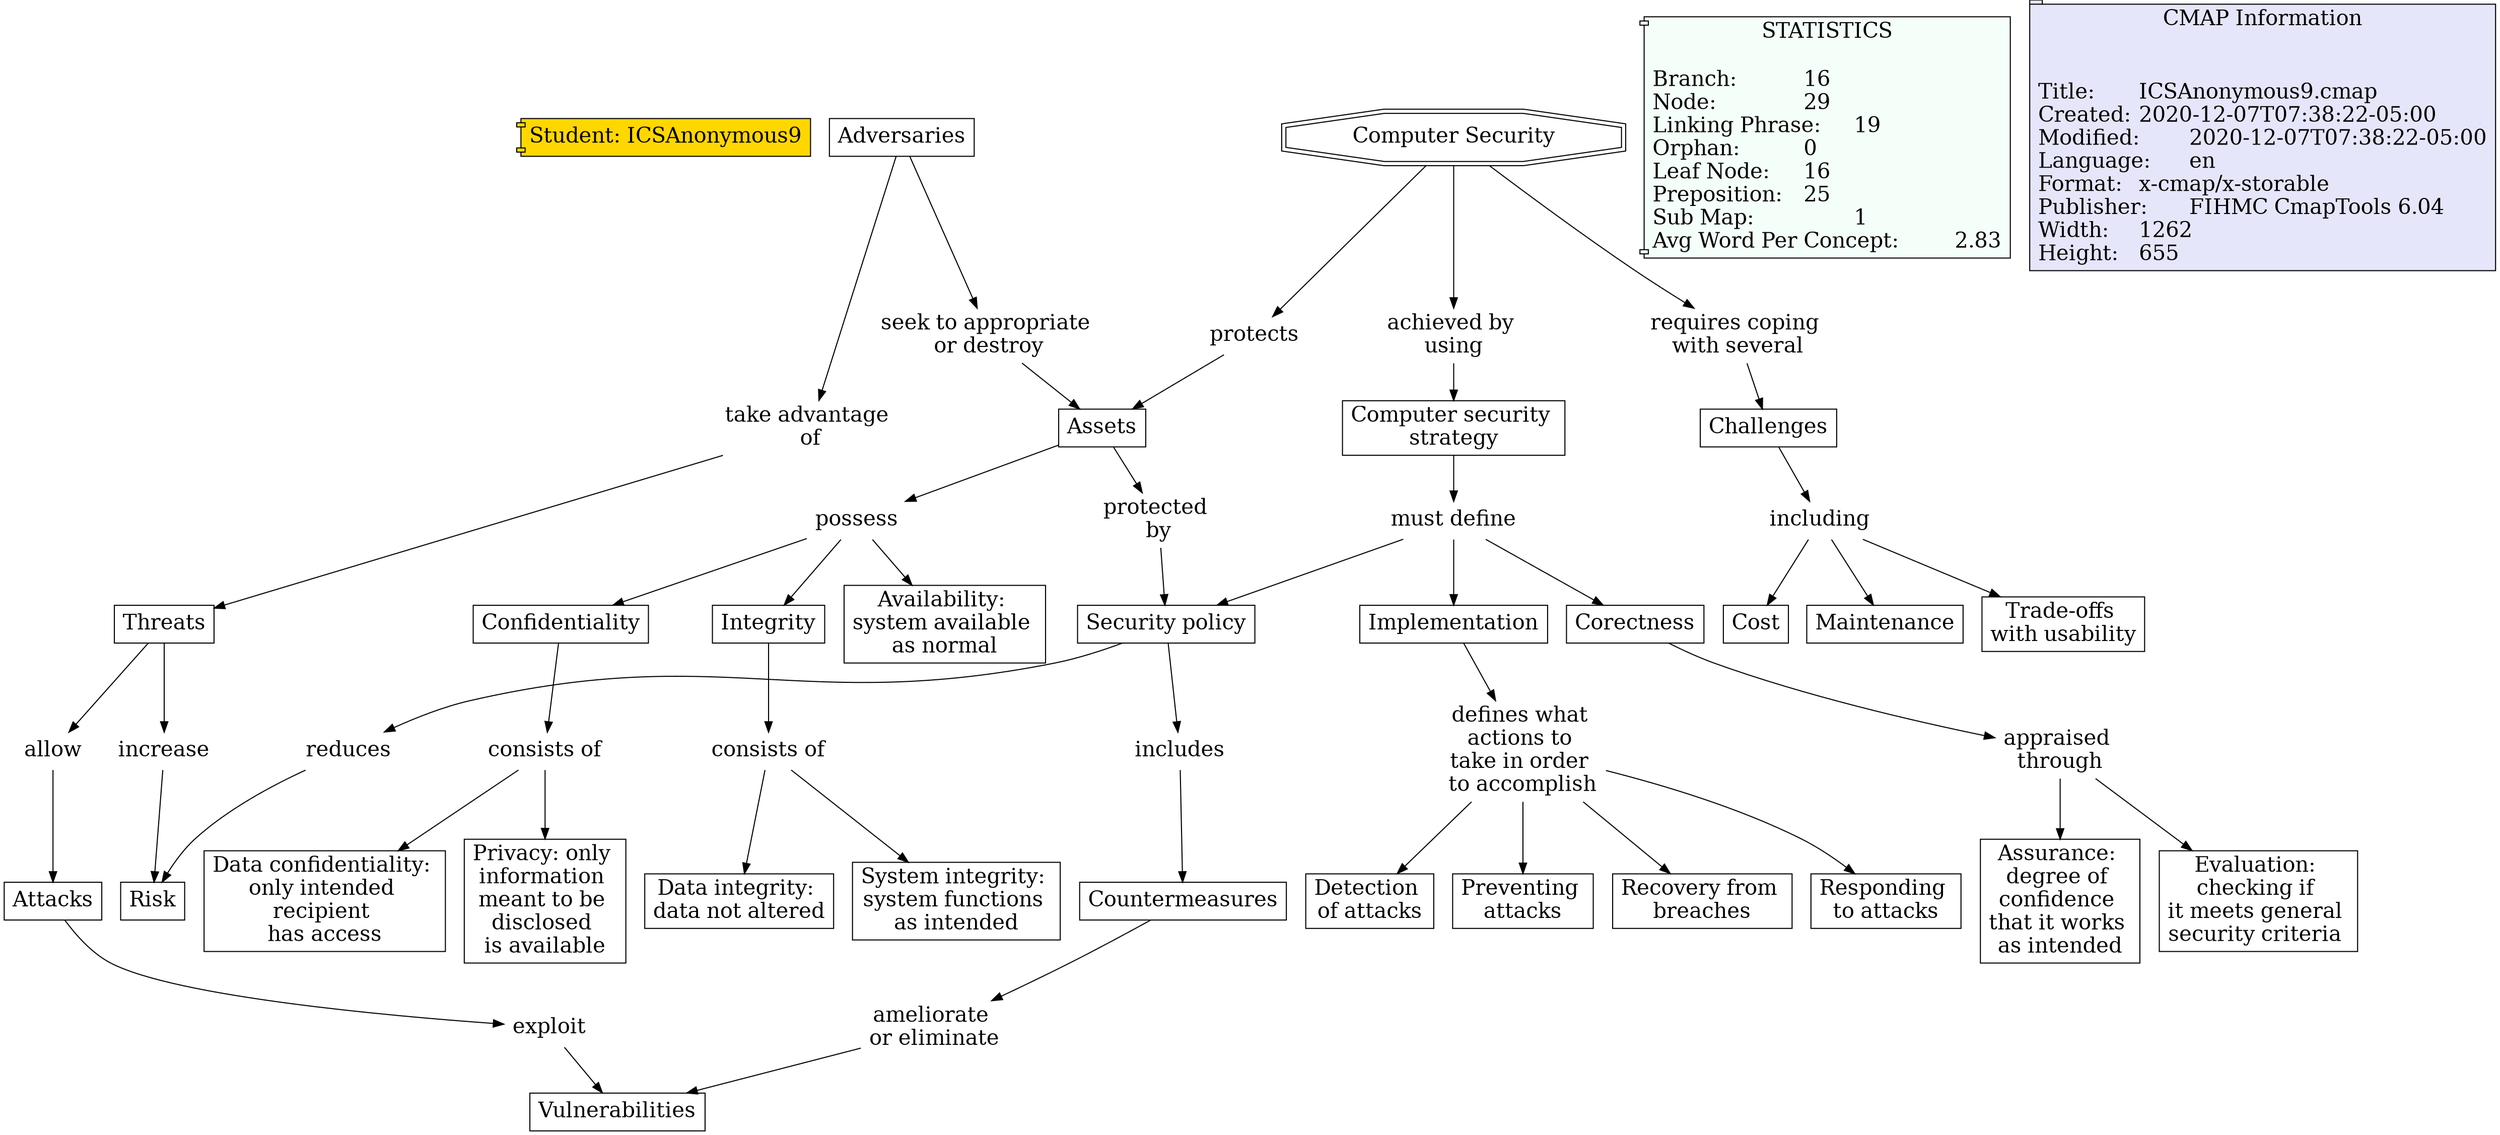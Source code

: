 // The Round Table
digraph {
	Student [label="Student: ICSAnonymous9" fillcolor=gold fontsize=20 shape=component style=filled]
	"1RPZ65SFH-2CZKZGK-2L9" [label="consists of
" fontsize=20 shape=none]
	"1RPZ5RD69-1B8282J-17D" [label="Data confidentiality: 
only intended 
recipient 
has access
" fillcolor=white fontsize=20 shape=rect style=filled]
	"1RPZ65SFH-2CZKZGK-2L9" -> "1RPZ5RD69-1B8282J-17D" [constraint=true]
	"1RPZ65SFH-2CZKZGK-2L9" [label="consists of
" fontsize=20 shape=none]
	"1RPZ5SFK7-1XV0HF2-1DS" [label="Privacy: only 
information 
meant to be 
disclosed 
is available
" fillcolor=white fontsize=20 shape=rect style=filled]
	"1RPZ65SFH-2CZKZGK-2L9" -> "1RPZ5SFK7-1XV0HF2-1DS" [constraint=true]
	"1RPZ5HR3B-1JXP5R9-PJ" [label="Computer Security
" fillcolor=white fontsize=20 shape=doubleoctagon style=filled]
	"1RPZ7VN6P-8RGBDK-575" [label="achieved by 
using" fontsize=20 shape=none]
	"1RPZ5HR3B-1JXP5R9-PJ" -> "1RPZ7VN6P-8RGBDK-575" [constraint=true]
	"1RPZ5HR3B-1JXP5R9-PJ" [label="Computer Security
" fillcolor=white fontsize=20 shape=doubleoctagon style=filled]
	"1RPZ6DG1N-J8V6B4-2Y9" [label="requires coping 
with several
" fontsize=20 shape=none]
	"1RPZ5HR3B-1JXP5R9-PJ" -> "1RPZ6DG1N-J8V6B4-2Y9" [constraint=true]
	"1RPZ67RBC-V1YJ4X-2PS" [label="consists of
" fontsize=20 shape=none]
	"1RPZ5RQ48-28Q0ZLF-18G" [label="Data integrity: 
data not altered
" fillcolor=white fontsize=20 shape=rect style=filled]
	"1RPZ67RBC-V1YJ4X-2PS" -> "1RPZ5RQ48-28Q0ZLF-18G" [constraint=true]
	"1RPZ5HR3B-1JXP5R9-PJ" [label="Computer Security
" fillcolor=white fontsize=20 shape=doubleoctagon style=filled]
	"1RPZ6QPN5-1149NQY-3J9" [label=protects fontsize=20 shape=none]
	"1RPZ5HR3B-1JXP5R9-PJ" -> "1RPZ6QPN5-1149NQY-3J9" [constraint=true]
	"1RPZ8FHSB-1M2YGQR-5PY" [label=Implementation fillcolor=white fontsize=20 shape=rect style=filled]
	"1RPZ949B5-ZYVRYZ-6T6" [label="defines what 
actions to 
take in order 
to accomplish
" fontsize=20 shape=none]
	"1RPZ8FHSB-1M2YGQR-5PY" -> "1RPZ949B5-ZYVRYZ-6T6" [constraint=true]
	"1RPZ6NBG5-N8MP85-3GK" [label=Threats fillcolor=white fontsize=20 shape=rect style=filled]
	"1RPZ7JT8W-1YD3JK0-4T1" [label=allow fontsize=20 shape=none]
	"1RPZ6NBG5-N8MP85-3GK" -> "1RPZ7JT8W-1YD3JK0-4T1" [constraint=true]
	"1RPZ73Q63-PF8G96-45M" [label="take advantage 
of" fontsize=20 shape=none]
	"1RPZ6NBG5-N8MP85-3GK" [label=Threats fillcolor=white fontsize=20 shape=rect style=filled]
	"1RPZ73Q63-PF8G96-45M" -> "1RPZ6NBG5-N8MP85-3GK" [constraint=true]
	"1RPZ7T4GT-13KJY3H-55V" [label="must define
" fontsize=20 shape=none]
	"1RPZ8LBB8-LVW5P5-60R" [label=Corectness fillcolor=white fontsize=20 shape=rect style=filled]
	"1RPZ7T4GT-13KJY3H-55V" -> "1RPZ8LBB8-LVW5P5-60R" [constraint=true]
	"1RPZ6KK0W-1HCZ94X-35L" [label=Countermeasures fillcolor=white fontsize=20 shape=rect style=filled]
	"1RPZ70ZP0-PJY9CD-42R" [label="ameliorate 
or eliminate
" fontsize=20 shape=none]
	"1RPZ6KK0W-1HCZ94X-35L" -> "1RPZ70ZP0-PJY9CD-42R" [constraint=true]
	"1RPZ99QN4-15CC81J-74F" [label="appraised 
through" fontsize=20 shape=none]
	"1RPZ98FF8-1T4YXN7-720" [label="Assurance: 
degree of 
confidence 
that it works 
as intended
" fillcolor=white fontsize=20 shape=rect style=filled]
	"1RPZ99QN4-15CC81J-74F" -> "1RPZ98FF8-1T4YXN7-720" [constraint=true]
	"1RPZ75MCL-25VCQ89-4D1" [label="seek to appropriate 
or destroy
" fontsize=20 shape=none]
	"1RPZ6N6RV-R9LLRJ-3G7" [label=Assets fillcolor=white fontsize=20 shape=rect style=filled]
	"1RPZ75MCL-25VCQ89-4D1" -> "1RPZ6N6RV-R9LLRJ-3G7" [constraint=true]
	"1RPZ6K6XK-271VVZB-34J" [label=Adversaries fillcolor=white fontsize=20 shape=rect style=filled]
	"1RPZ73Q63-PF8G96-45M" [label="take advantage 
of" fontsize=20 shape=none]
	"1RPZ6K6XK-271VVZB-34J" -> "1RPZ73Q63-PF8G96-45M" [constraint=true]
	"1RPZ67RBC-V1YJ4X-2PS" [label="consists of
" fontsize=20 shape=none]
	"1RPZ5RXBC-8NRHGG-198" [label="System integrity: 
system functions 
as intended
" fillcolor=white fontsize=20 shape=rect style=filled]
	"1RPZ67RBC-V1YJ4X-2PS" -> "1RPZ5RXBC-8NRHGG-198" [constraint=true]
	"1RPZ8YDMY-1ZL0BY1-6DR" [label=including fontsize=20 shape=none]
	"1RPZ8XT0W-23XTVR1-6DH" [label=Cost fillcolor=white fontsize=20 shape=rect style=filled]
	"1RPZ8YDMY-1ZL0BY1-6DR" -> "1RPZ8XT0W-23XTVR1-6DH" [constraint=true]
	"1RPZ5JXKG-VXKGXN-X5" [label=Confidentiality fillcolor=white fontsize=20 shape=rect style=filled]
	"1RPZ65SFH-2CZKZGK-2L9" [label="consists of
" fontsize=20 shape=none]
	"1RPZ5JXKG-VXKGXN-X5" -> "1RPZ65SFH-2CZKZGK-2L9" [constraint=true]
	"1RPZ6RJML-759P9J-3KK" [label=possess fontsize=20 shape=none]
	"1RPZ5JXKG-VXKGXN-X5" [label=Confidentiality fillcolor=white fontsize=20 shape=rect style=filled]
	"1RPZ6RJML-759P9J-3KK" -> "1RPZ5JXKG-VXKGXN-X5" [constraint=true]
	"1RPZ7T4GT-13KJY3H-55V" [label="must define
" fontsize=20 shape=none]
	"1RPZ6L53N-1BDP529-39B" [label="Security policy
" fillcolor=white fontsize=20 shape=rect style=filled]
	"1RPZ7T4GT-13KJY3H-55V" -> "1RPZ6L53N-1BDP529-39B" [constraint=true]
	"1RPZ7VN6P-8RGBDK-575" [label="achieved by 
using" fontsize=20 shape=none]
	"1RPZ7VN6K-25BK9GY-572" [label="Computer security 
strategy" fillcolor=white fontsize=20 shape=rect style=filled]
	"1RPZ7VN6P-8RGBDK-575" -> "1RPZ7VN6K-25BK9GY-572" [constraint=true]
	"1RPZ6RJML-759P9J-3KK" [label=possess fontsize=20 shape=none]
	"1RPZ5KYLV-2B2WSWB-10N" [label=Integrity fillcolor=white fontsize=20 shape=rect style=filled]
	"1RPZ6RJML-759P9J-3KK" -> "1RPZ5KYLV-2B2WSWB-10N" [constraint=true]
	"1RPZ6L53N-1BDP529-39B" [label="Security policy
" fillcolor=white fontsize=20 shape=rect style=filled]
	"1RPZ703JY-237463H-41K" [label=includes fontsize=20 shape=none]
	"1RPZ6L53N-1BDP529-39B" -> "1RPZ703JY-237463H-41K" [constraint=true]
	"1RPZ949B5-ZYVRYZ-6T6" [label="defines what 
actions to 
take in order 
to accomplish
" fontsize=20 shape=none]
	"1RPZ91ZFN-ZSLTWR-6MZ" [label="Detection 
of attacks
" fillcolor=white fontsize=20 shape=rect style=filled]
	"1RPZ949B5-ZYVRYZ-6T6" -> "1RPZ91ZFN-ZSLTWR-6MZ" [constraint=true]
	"1RPZ8YDMY-1ZL0BY1-6DR" [label=including fontsize=20 shape=none]
	"1RPZ8QXH4-YR6XVF-6CG" [label=Maintenance fillcolor=white fontsize=20 shape=rect style=filled]
	"1RPZ8YDMY-1ZL0BY1-6DR" -> "1RPZ8QXH4-YR6XVF-6CG" [constraint=true]
	"1RPZ8YDMY-1ZL0BY1-6DR" [label=including fontsize=20 shape=none]
	"1RPZ8Z7LC-98C3GL-6G8" [label="Trade-offs 
with usability
" fillcolor=white fontsize=20 shape=rect style=filled]
	"1RPZ8YDMY-1ZL0BY1-6DR" -> "1RPZ8Z7LC-98C3GL-6G8" [constraint=true]
	"1RPZ7VN6K-25BK9GY-572" [label="Computer security 
strategy" fillcolor=white fontsize=20 shape=rect style=filled]
	"1RPZ7T4GT-13KJY3H-55V" [label="must define
" fontsize=20 shape=none]
	"1RPZ7VN6K-25BK9GY-572" -> "1RPZ7T4GT-13KJY3H-55V" [constraint=true]
	"1RPZ7NZ1P-1HB3VDB-51B" [label=increase fontsize=20 shape=none]
	"1RPZ6KQFR-1L9CP1M-366" [label=Risk fillcolor=white fontsize=20 shape=rect style=filled]
	"1RPZ7NZ1P-1HB3VDB-51B" -> "1RPZ6KQFR-1L9CP1M-366" [constraint=true]
	"1RPZ78KPB-1KDG21B-4KZ" [label=reduces fontsize=20 shape=none]
	"1RPZ6KQFR-1L9CP1M-366" [label=Risk fillcolor=white fontsize=20 shape=rect style=filled]
	"1RPZ78KPB-1KDG21B-4KZ" -> "1RPZ6KQFR-1L9CP1M-366" [constraint=true]
	"1RPZ99QN4-15CC81J-74F" [label="appraised 
through" fontsize=20 shape=none]
	"1RPZ98QWC-16QHWYY-72K" [label="Evaluation: 
checking if 
it meets general 
security criteria 
" fillcolor=white fontsize=20 shape=rect style=filled]
	"1RPZ99QN4-15CC81J-74F" -> "1RPZ98QWC-16QHWYY-72K" [constraint=true]
	"1RPZ6QPN5-1149NQY-3J9" [label=protects fontsize=20 shape=none]
	"1RPZ6N6RV-R9LLRJ-3G7" [label=Assets fillcolor=white fontsize=20 shape=rect style=filled]
	"1RPZ6QPN5-1149NQY-3J9" -> "1RPZ6N6RV-R9LLRJ-3G7" [constraint=true]
	"1RPZ747PM-10F37FR-46M" [label=exploit fontsize=20 shape=none]
	"1RPZ6NGVL-2CY62QC-3GY" [label=Vulnerabilities fillcolor=white fontsize=20 shape=rect style=filled]
	"1RPZ747PM-10F37FR-46M" -> "1RPZ6NGVL-2CY62QC-3GY" [constraint=true]
	"1RPZ6L53N-1BDP529-39B" [label="Security policy
" fillcolor=white fontsize=20 shape=rect style=filled]
	"1RPZ78KPB-1KDG21B-4KZ" [label=reduces fontsize=20 shape=none]
	"1RPZ6L53N-1BDP529-39B" -> "1RPZ78KPB-1KDG21B-4KZ" [constraint=true]
	"1RPZ949B5-ZYVRYZ-6T6" [label="defines what 
actions to 
take in order 
to accomplish
" fontsize=20 shape=none]
	"1RPZ92R55-JTY2YZ-6S7" [label="Preventing 
attacks" fillcolor=white fontsize=20 shape=rect style=filled]
	"1RPZ949B5-ZYVRYZ-6T6" -> "1RPZ92R55-JTY2YZ-6S7" [constraint=true]
	"1RPZ8LBB8-LVW5P5-60R" [label=Corectness fillcolor=white fontsize=20 shape=rect style=filled]
	"1RPZ99QN4-15CC81J-74F" [label="appraised 
through" fontsize=20 shape=none]
	"1RPZ8LBB8-LVW5P5-60R" -> "1RPZ99QN4-15CC81J-74F" [constraint=true]
	"1RPZ6N6RV-R9LLRJ-3G7" [label=Assets fillcolor=white fontsize=20 shape=rect style=filled]
	"1RPZ6RJML-759P9J-3KK" [label=possess fontsize=20 shape=none]
	"1RPZ6N6RV-R9LLRJ-3G7" -> "1RPZ6RJML-759P9J-3KK" [constraint=true]
	"1RPZ5YC63-1V64N6-1LK" [label=Challenges fillcolor=white fontsize=20 shape=rect style=filled]
	"1RPZ8YDMY-1ZL0BY1-6DR" [label=including fontsize=20 shape=none]
	"1RPZ5YC63-1V64N6-1LK" -> "1RPZ8YDMY-1ZL0BY1-6DR" [constraint=true]
	"1RPZ70ZP0-PJY9CD-42R" [label="ameliorate 
or eliminate
" fontsize=20 shape=none]
	"1RPZ6NGVL-2CY62QC-3GY" [label=Vulnerabilities fillcolor=white fontsize=20 shape=rect style=filled]
	"1RPZ70ZP0-PJY9CD-42R" -> "1RPZ6NGVL-2CY62QC-3GY" [constraint=true]
	"1RPZ6NBG5-N8MP85-3GK" [label=Threats fillcolor=white fontsize=20 shape=rect style=filled]
	"1RPZ7NZ1P-1HB3VDB-51B" [label=increase fontsize=20 shape=none]
	"1RPZ6NBG5-N8MP85-3GK" -> "1RPZ7NZ1P-1HB3VDB-51B" [constraint=true]
	"1RPZ6RJML-759P9J-3KK" [label=possess fontsize=20 shape=none]
	"1RPZ5L6HH-69VBCT-115" [label="Availability: 
system available 
as normal" fillcolor=white fontsize=20 shape=rect style=filled]
	"1RPZ6RJML-759P9J-3KK" -> "1RPZ5L6HH-69VBCT-115" [constraint=true]
	"1RPZ5KYLV-2B2WSWB-10N" [label=Integrity fillcolor=white fontsize=20 shape=rect style=filled]
	"1RPZ67RBC-V1YJ4X-2PS" [label="consists of
" fontsize=20 shape=none]
	"1RPZ5KYLV-2B2WSWB-10N" -> "1RPZ67RBC-V1YJ4X-2PS" [constraint=true]
	"1RPZ6N6RV-R9LLRJ-3G7" [label=Assets fillcolor=white fontsize=20 shape=rect style=filled]
	"1RPZ6Y31D-12Z4N53-3WV" [label="protected 
by" fontsize=20 shape=none]
	"1RPZ6N6RV-R9LLRJ-3G7" -> "1RPZ6Y31D-12Z4N53-3WV" [constraint=true]
	"1RPZ6KD2J-1SN21VG-357" [label=Attacks fillcolor=white fontsize=20 shape=rect style=filled]
	"1RPZ747PM-10F37FR-46M" [label=exploit fontsize=20 shape=none]
	"1RPZ6KD2J-1SN21VG-357" -> "1RPZ747PM-10F37FR-46M" [constraint=true]
	"1RPZ7T4GT-13KJY3H-55V" [label="must define
" fontsize=20 shape=none]
	"1RPZ8FHSB-1M2YGQR-5PY" [label=Implementation fillcolor=white fontsize=20 shape=rect style=filled]
	"1RPZ7T4GT-13KJY3H-55V" -> "1RPZ8FHSB-1M2YGQR-5PY" [constraint=true]
	"1RPZ7JT8W-1YD3JK0-4T1" [label=allow fontsize=20 shape=none]
	"1RPZ6KD2J-1SN21VG-357" [label=Attacks fillcolor=white fontsize=20 shape=rect style=filled]
	"1RPZ7JT8W-1YD3JK0-4T1" -> "1RPZ6KD2J-1SN21VG-357" [constraint=true]
	"1RPZ6Y31D-12Z4N53-3WV" [label="protected 
by" fontsize=20 shape=none]
	"1RPZ6L53N-1BDP529-39B" [label="Security policy
" fillcolor=white fontsize=20 shape=rect style=filled]
	"1RPZ6Y31D-12Z4N53-3WV" -> "1RPZ6L53N-1BDP529-39B" [constraint=true]
	"1RPZ6K6XK-271VVZB-34J" [label=Adversaries fillcolor=white fontsize=20 shape=rect style=filled]
	"1RPZ75MCL-25VCQ89-4D1" [label="seek to appropriate 
or destroy
" fontsize=20 shape=none]
	"1RPZ6K6XK-271VVZB-34J" -> "1RPZ75MCL-25VCQ89-4D1" [constraint=true]
	"1RPZ703JY-237463H-41K" [label=includes fontsize=20 shape=none]
	"1RPZ6KK0W-1HCZ94X-35L" [label=Countermeasures fillcolor=white fontsize=20 shape=rect style=filled]
	"1RPZ703JY-237463H-41K" -> "1RPZ6KK0W-1HCZ94X-35L" [constraint=true]
	"1RPZ6DG1N-J8V6B4-2Y9" [label="requires coping 
with several
" fontsize=20 shape=none]
	"1RPZ5YC63-1V64N6-1LK" [label=Challenges fillcolor=white fontsize=20 shape=rect style=filled]
	"1RPZ6DG1N-J8V6B4-2Y9" -> "1RPZ5YC63-1V64N6-1LK" [constraint=true]
	"1RPZ949B5-ZYVRYZ-6T6" [label="defines what 
actions to 
take in order 
to accomplish
" fontsize=20 shape=none]
	"1RPZ927VH-20RR05Z-6NK" [label="Recovery from 
breaches" fillcolor=white fontsize=20 shape=rect style=filled]
	"1RPZ949B5-ZYVRYZ-6T6" -> "1RPZ927VH-20RR05Z-6NK" [constraint=true]
	"1RPZ949B5-ZYVRYZ-6T6" [label="defines what 
actions to 
take in order 
to accomplish
" fontsize=20 shape=none]
	"1RPZ92CSM-297MBDP-6NZ" [label="Responding 
to attacks
" fillcolor=white fontsize=20 shape=rect style=filled]
	"1RPZ949B5-ZYVRYZ-6T6" -> "1RPZ92CSM-297MBDP-6NZ" [constraint=true]
	statictics [label="STATISTICS
\lBranch:		16\lNode:		29\lLinking Phrase:	19\lOrphan:		0\lLeaf Node:	16\lPreposition:	25\lSub Map:		1\lAvg Word Per Concept:	2.83\l" Gsplines=true fillcolor="#F5FFFA" fontsize=20 shape=component style=filled]
	file_info [label="CMAP Information

\lTitle:	ICSAnonymous9.cmap\lCreated:	2020-12-07T07:38:22-05:00\lModified:	2020-12-07T07:38:22-05:00\lLanguage:	en\lFormat:	x-cmap/x-storable\lPublisher:	FIHMC CmapTools 6.04\lWidth:	1262\lHeight:	655\l" Gsplines=true fillcolor="#E6E6FA" fontsize=20 shape=tab style=filled]
}
